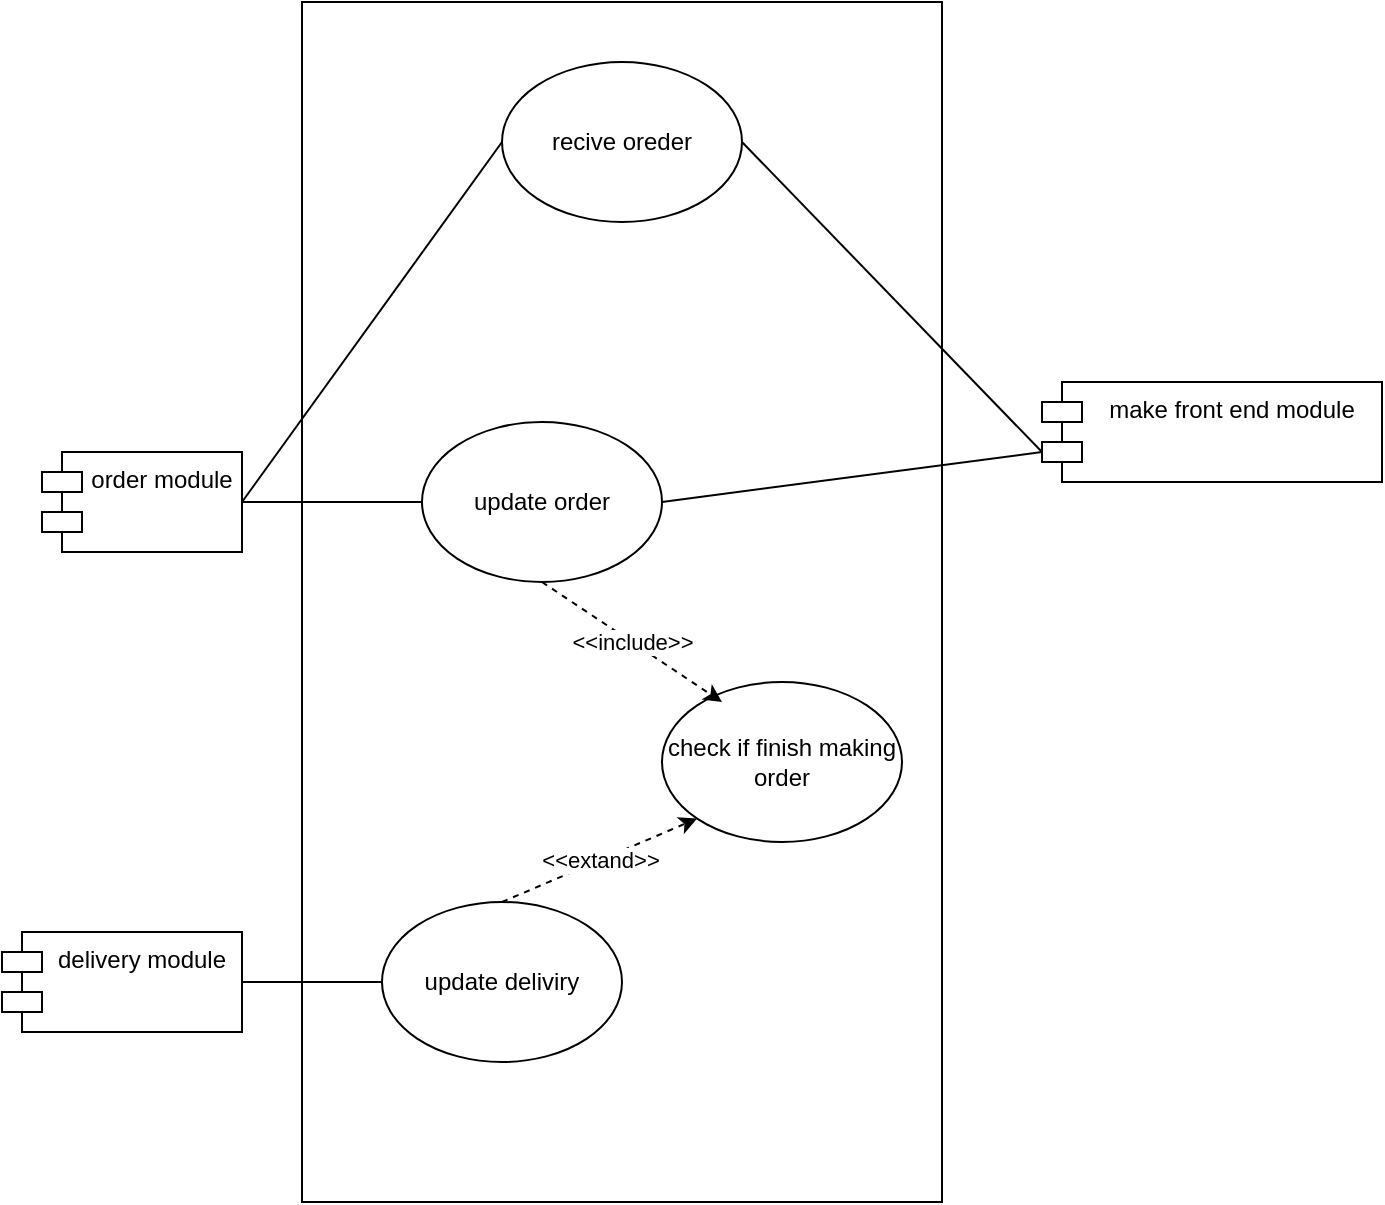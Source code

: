 <mxfile version="13.7.9" type="device"><diagram id="HhnV4yUG0SSwLwwvwD6a" name="Page-1"><mxGraphModel dx="981" dy="567" grid="1" gridSize="10" guides="1" tooltips="1" connect="1" arrows="1" fold="1" page="1" pageScale="1" pageWidth="850" pageHeight="1100" math="0" shadow="0"><root><mxCell id="0"/><mxCell id="1" parent="0"/><mxCell id="iUA6ylViZ4ZQI1yuc5IM-1" value="" style="rounded=0;whiteSpace=wrap;html=1;" vertex="1" parent="1"><mxGeometry x="160" y="120" width="320" height="600" as="geometry"/></mxCell><mxCell id="iUA6ylViZ4ZQI1yuc5IM-2" value="recive oreder" style="ellipse;whiteSpace=wrap;html=1;" vertex="1" parent="1"><mxGeometry x="260" y="150" width="120" height="80" as="geometry"/></mxCell><mxCell id="iUA6ylViZ4ZQI1yuc5IM-3" value="update order" style="ellipse;whiteSpace=wrap;html=1;" vertex="1" parent="1"><mxGeometry x="220" y="330" width="120" height="80" as="geometry"/></mxCell><mxCell id="iUA6ylViZ4ZQI1yuc5IM-4" value="update deliviry" style="ellipse;whiteSpace=wrap;html=1;" vertex="1" parent="1"><mxGeometry x="200" y="570" width="120" height="80" as="geometry"/></mxCell><mxCell id="iUA6ylViZ4ZQI1yuc5IM-5" value="order module" style="shape=module;align=left;spacingLeft=20;align=center;verticalAlign=top;" vertex="1" parent="1"><mxGeometry x="30" y="345" width="100" height="50" as="geometry"/></mxCell><mxCell id="iUA6ylViZ4ZQI1yuc5IM-6" value="" style="endArrow=none;html=1;exitX=1;exitY=0.5;exitDx=0;exitDy=0;entryX=0;entryY=0.5;entryDx=0;entryDy=0;" edge="1" parent="1" source="iUA6ylViZ4ZQI1yuc5IM-5" target="iUA6ylViZ4ZQI1yuc5IM-3"><mxGeometry width="50" height="50" relative="1" as="geometry"><mxPoint x="400" y="490" as="sourcePoint"/><mxPoint x="450" y="440" as="targetPoint"/></mxGeometry></mxCell><mxCell id="iUA6ylViZ4ZQI1yuc5IM-7" value="" style="endArrow=none;html=1;exitX=1;exitY=0.5;exitDx=0;exitDy=0;entryX=0;entryY=0.5;entryDx=0;entryDy=0;" edge="1" parent="1" source="iUA6ylViZ4ZQI1yuc5IM-5" target="iUA6ylViZ4ZQI1yuc5IM-2"><mxGeometry width="50" height="50" relative="1" as="geometry"><mxPoint x="140" y="360" as="sourcePoint"/><mxPoint x="240" y="360" as="targetPoint"/></mxGeometry></mxCell><mxCell id="iUA6ylViZ4ZQI1yuc5IM-8" value="delivery module" style="shape=module;align=left;spacingLeft=20;align=center;verticalAlign=top;" vertex="1" parent="1"><mxGeometry x="10" y="585" width="120" height="50" as="geometry"/></mxCell><mxCell id="iUA6ylViZ4ZQI1yuc5IM-9" value="" style="endArrow=none;html=1;exitX=1;exitY=0.5;exitDx=0;exitDy=0;entryX=0;entryY=0.5;entryDx=0;entryDy=0;" edge="1" parent="1" source="iUA6ylViZ4ZQI1yuc5IM-8" target="iUA6ylViZ4ZQI1yuc5IM-4"><mxGeometry width="50" height="50" relative="1" as="geometry"><mxPoint x="140" y="360" as="sourcePoint"/><mxPoint x="240" y="360" as="targetPoint"/></mxGeometry></mxCell><mxCell id="iUA6ylViZ4ZQI1yuc5IM-10" value="make front end module" style="shape=module;align=left;spacingLeft=20;align=center;verticalAlign=top;" vertex="1" parent="1"><mxGeometry x="530" y="310" width="170" height="50" as="geometry"/></mxCell><mxCell id="iUA6ylViZ4ZQI1yuc5IM-11" value="" style="endArrow=none;html=1;exitX=1;exitY=0.5;exitDx=0;exitDy=0;entryX=0;entryY=0;entryDx=0;entryDy=35;entryPerimeter=0;" edge="1" parent="1" source="iUA6ylViZ4ZQI1yuc5IM-2" target="iUA6ylViZ4ZQI1yuc5IM-10"><mxGeometry width="50" height="50" relative="1" as="geometry"><mxPoint x="400" y="390" as="sourcePoint"/><mxPoint x="450" y="340" as="targetPoint"/></mxGeometry></mxCell><mxCell id="iUA6ylViZ4ZQI1yuc5IM-12" value="" style="endArrow=none;html=1;exitX=1;exitY=0.5;exitDx=0;exitDy=0;entryX=0;entryY=0;entryDx=0;entryDy=35;entryPerimeter=0;" edge="1" parent="1" source="iUA6ylViZ4ZQI1yuc5IM-3" target="iUA6ylViZ4ZQI1yuc5IM-10"><mxGeometry width="50" height="50" relative="1" as="geometry"><mxPoint x="360" y="250" as="sourcePoint"/><mxPoint x="450" y="90" as="targetPoint"/></mxGeometry></mxCell><mxCell id="iUA6ylViZ4ZQI1yuc5IM-14" value="&amp;lt;&amp;lt;extand&amp;gt;&amp;gt;" style="endArrow=classic;html=1;exitX=0.5;exitY=0;exitDx=0;exitDy=0;entryX=0;entryY=1;entryDx=0;entryDy=0;startArrow=none;startFill=0;endFill=1;dashed=1;" edge="1" parent="1" source="iUA6ylViZ4ZQI1yuc5IM-4" target="iUA6ylViZ4ZQI1yuc5IM-15"><mxGeometry width="50" height="50" relative="1" as="geometry"><mxPoint x="400" y="440" as="sourcePoint"/><mxPoint x="450" y="390" as="targetPoint"/></mxGeometry></mxCell><mxCell id="iUA6ylViZ4ZQI1yuc5IM-15" value="check if finish making&lt;br&gt;order" style="ellipse;whiteSpace=wrap;html=1;" vertex="1" parent="1"><mxGeometry x="340" y="460" width="120" height="80" as="geometry"/></mxCell><mxCell id="iUA6ylViZ4ZQI1yuc5IM-16" value="&amp;lt;&amp;lt;include&amp;gt;&amp;gt;" style="endArrow=classic;html=1;dashed=1;exitX=0.5;exitY=1;exitDx=0;exitDy=0;entryX=0.25;entryY=0.125;entryDx=0;entryDy=0;entryPerimeter=0;" edge="1" parent="1" source="iUA6ylViZ4ZQI1yuc5IM-3" target="iUA6ylViZ4ZQI1yuc5IM-15"><mxGeometry width="50" height="50" relative="1" as="geometry"><mxPoint x="310" y="540" as="sourcePoint"/><mxPoint x="360" y="490" as="targetPoint"/></mxGeometry></mxCell></root></mxGraphModel></diagram></mxfile>